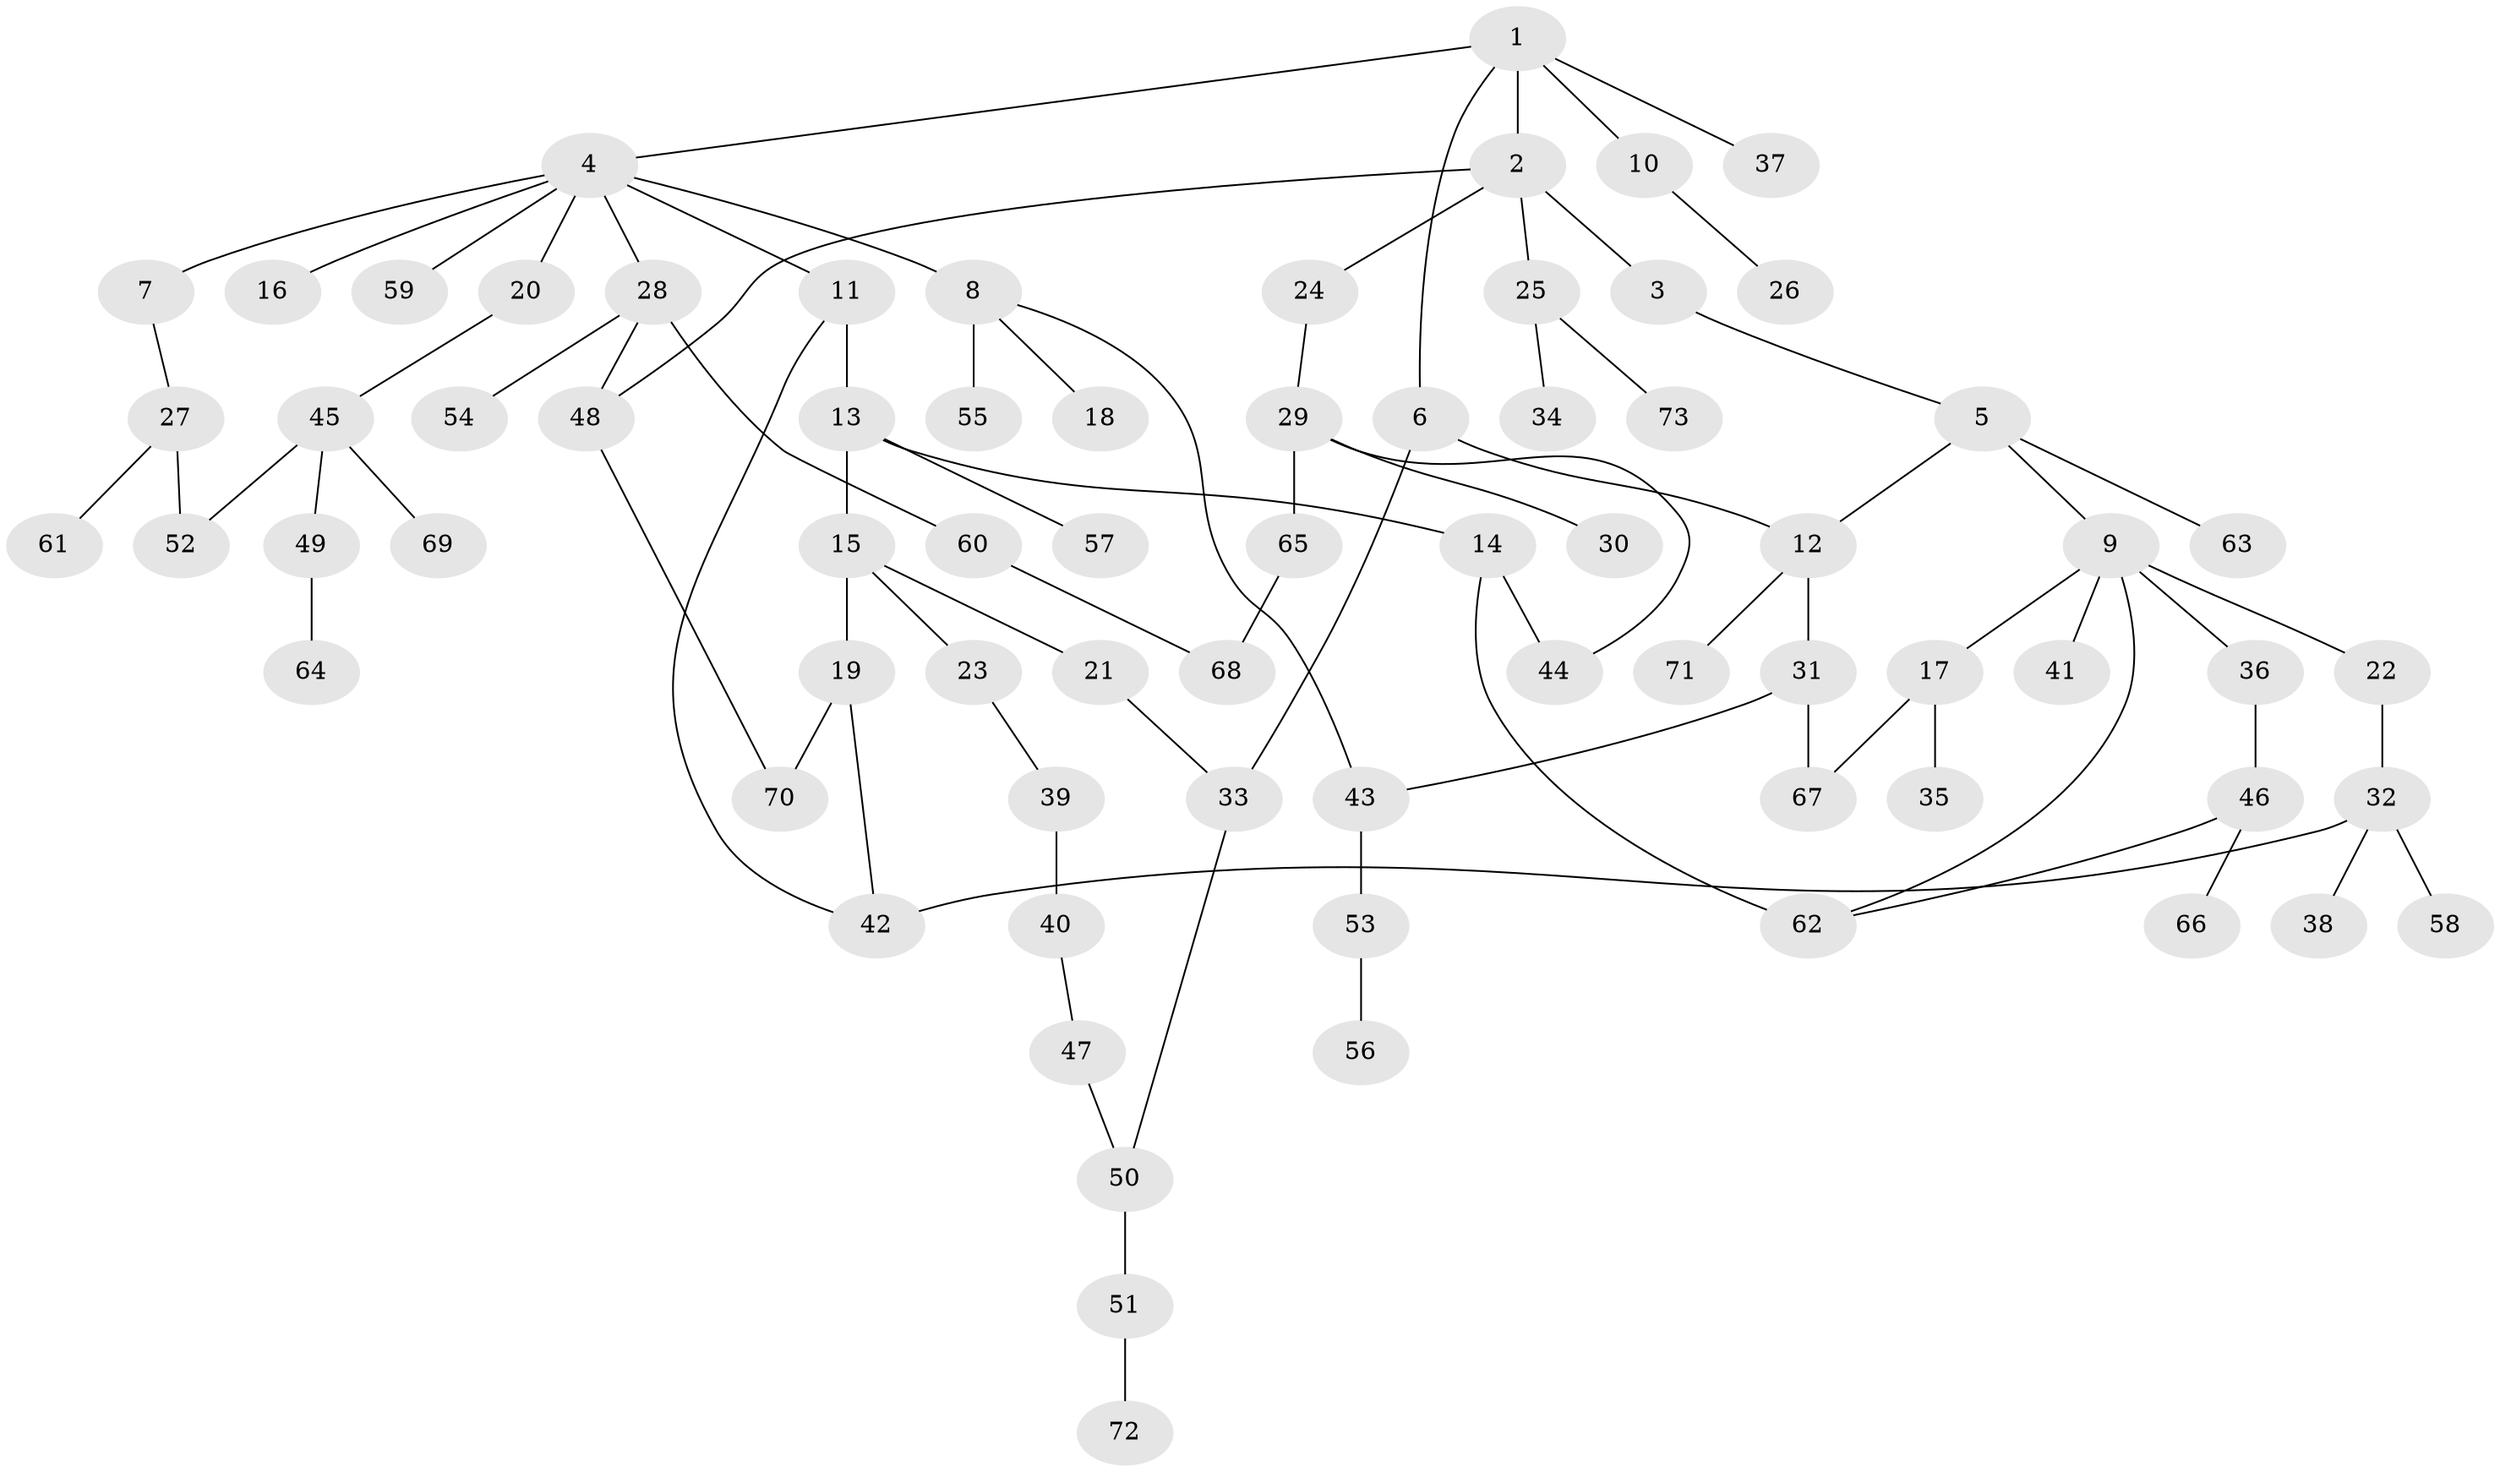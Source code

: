 // original degree distribution, {6: 0.03546099290780142, 3: 0.16312056737588654, 9: 0.0070921985815602835, 4: 0.07801418439716312, 5: 0.03546099290780142, 2: 0.24822695035460993, 1: 0.4326241134751773}
// Generated by graph-tools (version 1.1) at 2025/34/03/09/25 02:34:02]
// undirected, 73 vertices, 86 edges
graph export_dot {
graph [start="1"]
  node [color=gray90,style=filled];
  1;
  2;
  3;
  4;
  5;
  6;
  7;
  8;
  9;
  10;
  11;
  12;
  13;
  14;
  15;
  16;
  17;
  18;
  19;
  20;
  21;
  22;
  23;
  24;
  25;
  26;
  27;
  28;
  29;
  30;
  31;
  32;
  33;
  34;
  35;
  36;
  37;
  38;
  39;
  40;
  41;
  42;
  43;
  44;
  45;
  46;
  47;
  48;
  49;
  50;
  51;
  52;
  53;
  54;
  55;
  56;
  57;
  58;
  59;
  60;
  61;
  62;
  63;
  64;
  65;
  66;
  67;
  68;
  69;
  70;
  71;
  72;
  73;
  1 -- 2 [weight=1.0];
  1 -- 4 [weight=1.0];
  1 -- 6 [weight=1.0];
  1 -- 10 [weight=1.0];
  1 -- 37 [weight=1.0];
  2 -- 3 [weight=1.0];
  2 -- 24 [weight=1.0];
  2 -- 25 [weight=1.0];
  2 -- 48 [weight=1.0];
  3 -- 5 [weight=1.0];
  4 -- 7 [weight=2.0];
  4 -- 8 [weight=2.0];
  4 -- 11 [weight=1.0];
  4 -- 16 [weight=1.0];
  4 -- 20 [weight=1.0];
  4 -- 28 [weight=1.0];
  4 -- 59 [weight=1.0];
  5 -- 9 [weight=1.0];
  5 -- 12 [weight=1.0];
  5 -- 63 [weight=1.0];
  6 -- 12 [weight=1.0];
  6 -- 33 [weight=3.0];
  7 -- 27 [weight=1.0];
  8 -- 18 [weight=1.0];
  8 -- 43 [weight=1.0];
  8 -- 55 [weight=1.0];
  9 -- 17 [weight=1.0];
  9 -- 22 [weight=2.0];
  9 -- 36 [weight=1.0];
  9 -- 41 [weight=1.0];
  9 -- 62 [weight=1.0];
  10 -- 26 [weight=1.0];
  11 -- 13 [weight=2.0];
  11 -- 42 [weight=1.0];
  12 -- 31 [weight=2.0];
  12 -- 71 [weight=1.0];
  13 -- 14 [weight=1.0];
  13 -- 15 [weight=1.0];
  13 -- 57 [weight=1.0];
  14 -- 44 [weight=1.0];
  14 -- 62 [weight=2.0];
  15 -- 19 [weight=2.0];
  15 -- 21 [weight=1.0];
  15 -- 23 [weight=1.0];
  17 -- 35 [weight=1.0];
  17 -- 67 [weight=1.0];
  19 -- 42 [weight=1.0];
  19 -- 70 [weight=1.0];
  20 -- 45 [weight=1.0];
  21 -- 33 [weight=1.0];
  22 -- 32 [weight=1.0];
  23 -- 39 [weight=1.0];
  24 -- 29 [weight=1.0];
  25 -- 34 [weight=1.0];
  25 -- 73 [weight=1.0];
  27 -- 52 [weight=2.0];
  27 -- 61 [weight=1.0];
  28 -- 48 [weight=1.0];
  28 -- 54 [weight=1.0];
  28 -- 60 [weight=1.0];
  29 -- 30 [weight=1.0];
  29 -- 44 [weight=1.0];
  29 -- 65 [weight=1.0];
  31 -- 43 [weight=1.0];
  31 -- 67 [weight=1.0];
  32 -- 38 [weight=1.0];
  32 -- 42 [weight=1.0];
  32 -- 58 [weight=2.0];
  33 -- 50 [weight=1.0];
  36 -- 46 [weight=1.0];
  39 -- 40 [weight=2.0];
  40 -- 47 [weight=1.0];
  43 -- 53 [weight=1.0];
  45 -- 49 [weight=1.0];
  45 -- 52 [weight=1.0];
  45 -- 69 [weight=1.0];
  46 -- 62 [weight=1.0];
  46 -- 66 [weight=1.0];
  47 -- 50 [weight=1.0];
  48 -- 70 [weight=1.0];
  49 -- 64 [weight=2.0];
  50 -- 51 [weight=1.0];
  51 -- 72 [weight=1.0];
  53 -- 56 [weight=1.0];
  60 -- 68 [weight=1.0];
  65 -- 68 [weight=1.0];
}

